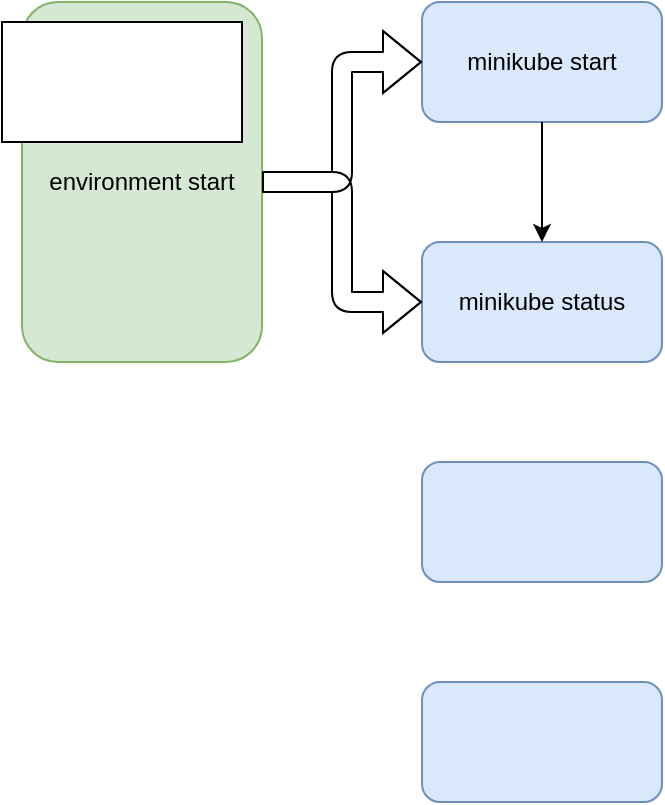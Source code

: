 <mxfile>
    <diagram name="Page-1" id="Eh_Mw41eKuJ2O2LDKg58">
        <mxGraphModel dx="446" dy="182" grid="1" gridSize="10" guides="1" tooltips="1" connect="1" arrows="1" fold="1" page="1" pageScale="1" pageWidth="827" pageHeight="1169" math="0" shadow="0">
            <root>
                <mxCell id="0"/>
                <mxCell id="1" parent="0"/>
                <mxCell id="k9wu2lNZHmlqQ1E5e7p3-1" value="minikube start" style="rounded=1;whiteSpace=wrap;html=1;fillColor=#dae8fc;strokeColor=#6c8ebf;" parent="1" vertex="1">
                    <mxGeometry x="380" y="60" width="120" height="60" as="geometry"/>
                </mxCell>
                <mxCell id="k9wu2lNZHmlqQ1E5e7p3-2" value="minikube status" style="rounded=1;whiteSpace=wrap;html=1;fillColor=#dae8fc;strokeColor=#6c8ebf;" parent="1" vertex="1">
                    <mxGeometry x="380" y="180" width="120" height="60" as="geometry"/>
                </mxCell>
                <mxCell id="k9wu2lNZHmlqQ1E5e7p3-3" value="" style="rounded=1;whiteSpace=wrap;html=1;fillColor=#dae8fc;strokeColor=#6c8ebf;" parent="1" vertex="1">
                    <mxGeometry x="380" y="290" width="120" height="60" as="geometry"/>
                </mxCell>
                <mxCell id="k9wu2lNZHmlqQ1E5e7p3-4" value="" style="rounded=1;whiteSpace=wrap;html=1;fillColor=#dae8fc;strokeColor=#6c8ebf;" parent="1" vertex="1">
                    <mxGeometry x="380" y="400" width="120" height="60" as="geometry"/>
                </mxCell>
                <mxCell id="k9wu2lNZHmlqQ1E5e7p3-5" style="edgeStyle=orthogonalEdgeStyle;rounded=0;orthogonalLoop=1;jettySize=auto;html=1;" parent="1" source="k9wu2lNZHmlqQ1E5e7p3-1" edge="1">
                    <mxGeometry relative="1" as="geometry">
                        <mxPoint x="440" y="180" as="targetPoint"/>
                    </mxGeometry>
                </mxCell>
                <mxCell id="3" style="edgeStyle=orthogonalEdgeStyle;html=1;entryX=0;entryY=0.5;entryDx=0;entryDy=0;shape=flexArrow;" parent="1" source="2" target="k9wu2lNZHmlqQ1E5e7p3-1" edge="1">
                    <mxGeometry relative="1" as="geometry"/>
                </mxCell>
                <mxCell id="2" value="environment start" style="rounded=1;whiteSpace=wrap;html=1;fillColor=#d5e8d4;strokeColor=#82b366;" parent="1" vertex="1">
                    <mxGeometry x="180" y="60" width="120" height="180" as="geometry"/>
                </mxCell>
                <mxCell id="4" style="edgeStyle=orthogonalEdgeStyle;html=1;shape=flexArrow;exitX=1;exitY=0.5;exitDx=0;exitDy=0;" parent="1" source="2" target="k9wu2lNZHmlqQ1E5e7p3-2" edge="1">
                    <mxGeometry relative="1" as="geometry">
                        <mxPoint x="310" y="160" as="sourcePoint"/>
                        <mxPoint x="390" y="100" as="targetPoint"/>
                    </mxGeometry>
                </mxCell>
                <mxCell id="5" value="" style="whiteSpace=wrap;html=1;" vertex="1" parent="1">
                    <mxGeometry x="170" y="70" width="120" height="60" as="geometry"/>
                </mxCell>
            </root>
        </mxGraphModel>
    </diagram>
</mxfile>